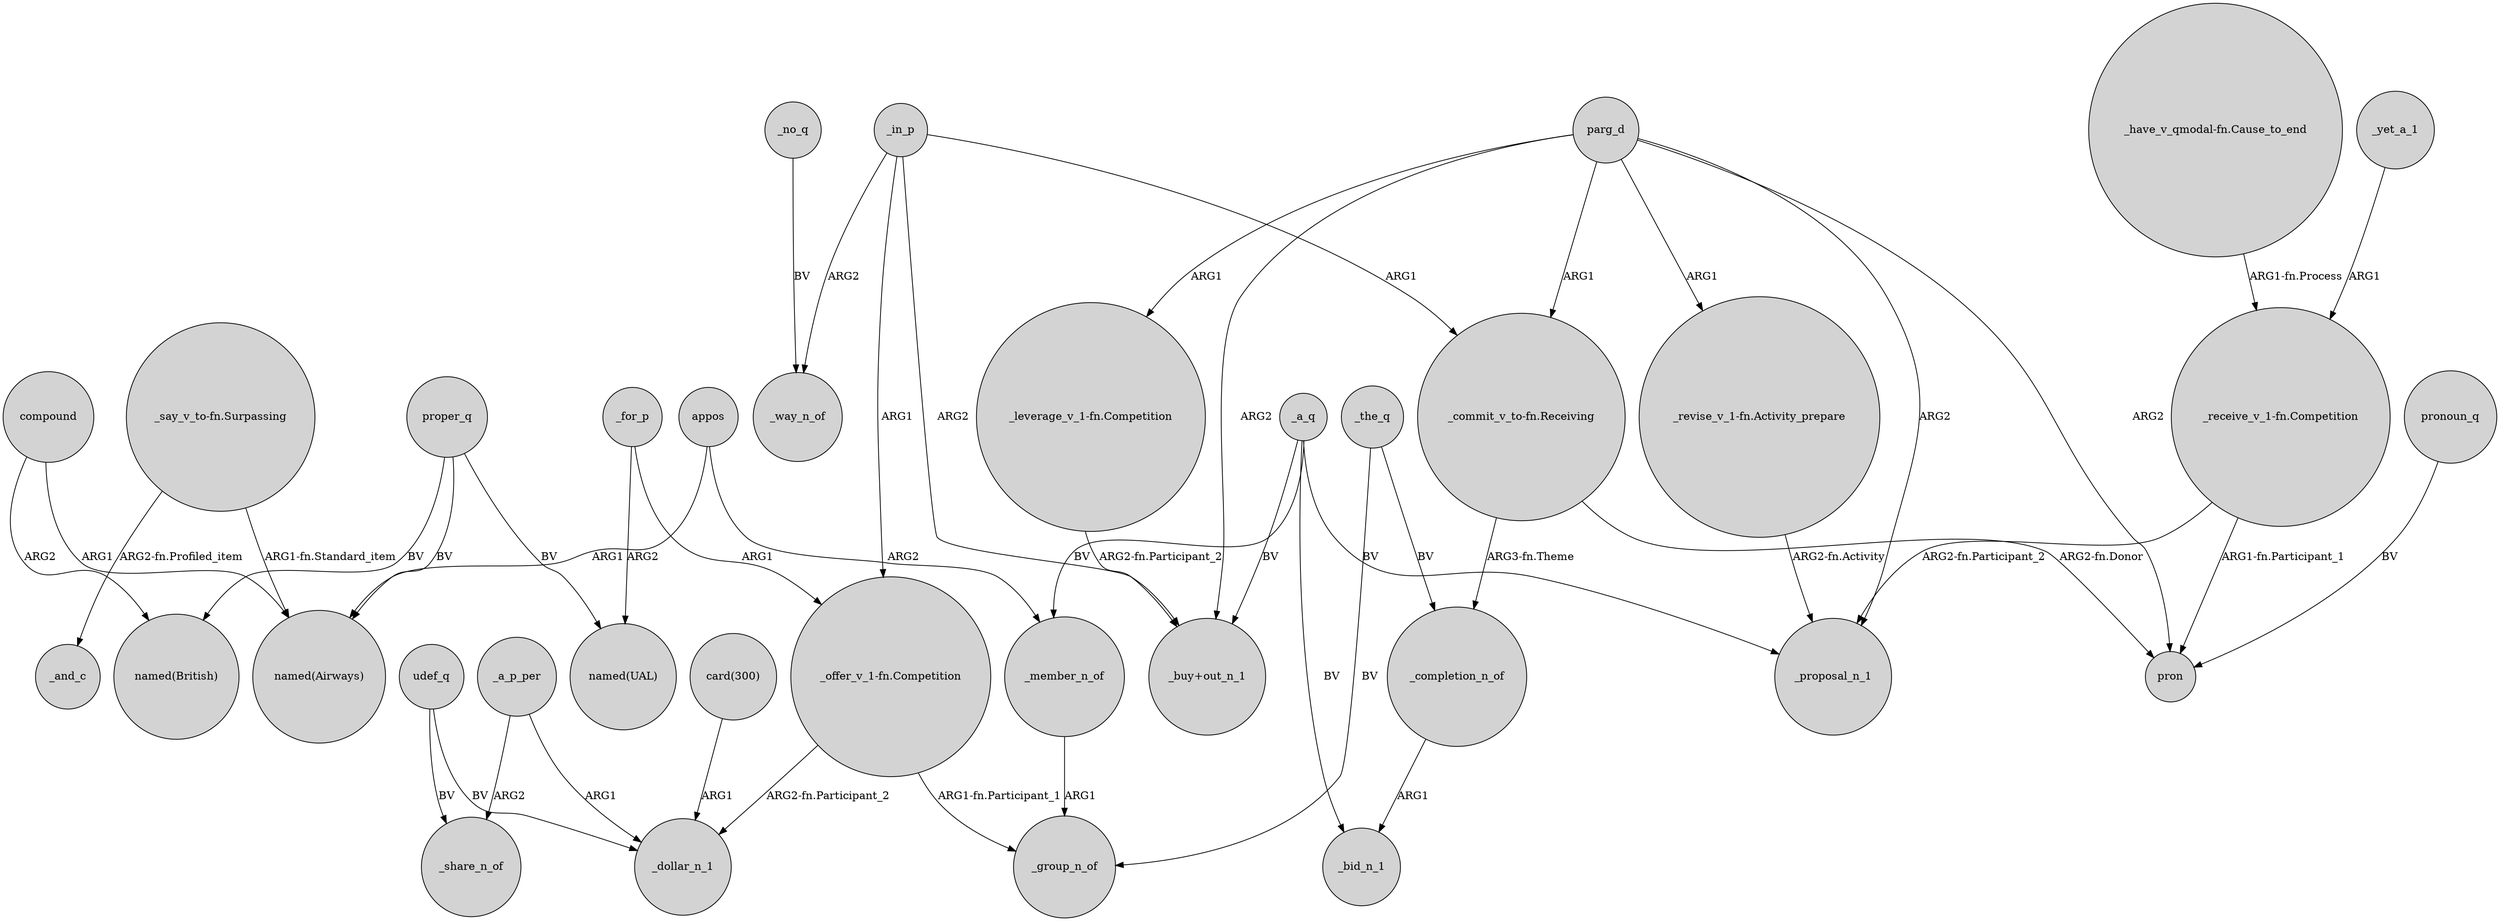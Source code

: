 digraph {
	node [shape=circle style=filled]
	proper_q -> "named(British)" [label=BV]
	_for_p -> "_offer_v_1-fn.Competition" [label=ARG1]
	_a_q -> _bid_n_1 [label=BV]
	parg_d -> "_revise_v_1-fn.Activity_prepare" [label=ARG1]
	"_commit_v_to-fn.Receiving" -> pron [label="ARG2-fn.Donor"]
	parg_d -> _proposal_n_1 [label=ARG2]
	appos -> "named(Airways)" [label=ARG1]
	appos -> _member_n_of [label=ARG2]
	_for_p -> "named(UAL)" [label=ARG2]
	"_revise_v_1-fn.Activity_prepare" -> _proposal_n_1 [label="ARG2-fn.Activity"]
	_in_p -> "_offer_v_1-fn.Competition" [label=ARG1]
	parg_d -> pron [label=ARG2]
	_a_q -> _proposal_n_1 [label=BV]
	parg_d -> "_leverage_v_1-fn.Competition" [label=ARG1]
	"_receive_v_1-fn.Competition" -> _proposal_n_1 [label="ARG2-fn.Participant_2"]
	_a_q -> _member_n_of [label=BV]
	"_commit_v_to-fn.Receiving" -> _completion_n_of [label="ARG3-fn.Theme"]
	compound -> "named(Airways)" [label=ARG1]
	parg_d -> "_commit_v_to-fn.Receiving" [label=ARG1]
	parg_d -> "_buy+out_n_1" [label=ARG2]
	"_have_v_qmodal-fn.Cause_to_end" -> "_receive_v_1-fn.Competition" [label="ARG1-fn.Process"]
	"_receive_v_1-fn.Competition" -> pron [label="ARG1-fn.Participant_1"]
	_a_q -> "_buy+out_n_1" [label=BV]
	proper_q -> "named(UAL)" [label=BV]
	"_offer_v_1-fn.Competition" -> _dollar_n_1 [label="ARG2-fn.Participant_2"]
	pronoun_q -> pron [label=BV]
	_yet_a_1 -> "_receive_v_1-fn.Competition" [label=ARG1]
	_a_p_per -> _share_n_of [label=ARG2]
	_in_p -> _way_n_of [label=ARG2]
	udef_q -> _share_n_of [label=BV]
	_the_q -> _group_n_of [label=BV]
	udef_q -> _dollar_n_1 [label=BV]
	proper_q -> "named(Airways)" [label=BV]
	"_say_v_to-fn.Surpassing" -> _and_c [label="ARG2-fn.Profiled_item"]
	_completion_n_of -> _bid_n_1 [label=ARG1]
	_in_p -> "_commit_v_to-fn.Receiving" [label=ARG1]
	_a_p_per -> _dollar_n_1 [label=ARG1]
	compound -> "named(British)" [label=ARG2]
	"_leverage_v_1-fn.Competition" -> "_buy+out_n_1" [label="ARG2-fn.Participant_2"]
	"_say_v_to-fn.Surpassing" -> "named(Airways)" [label="ARG1-fn.Standard_item"]
	_in_p -> "_buy+out_n_1" [label=ARG2]
	"card(300)" -> _dollar_n_1 [label=ARG1]
	_the_q -> _completion_n_of [label=BV]
	_no_q -> _way_n_of [label=BV]
	_member_n_of -> _group_n_of [label=ARG1]
	"_offer_v_1-fn.Competition" -> _group_n_of [label="ARG1-fn.Participant_1"]
}
